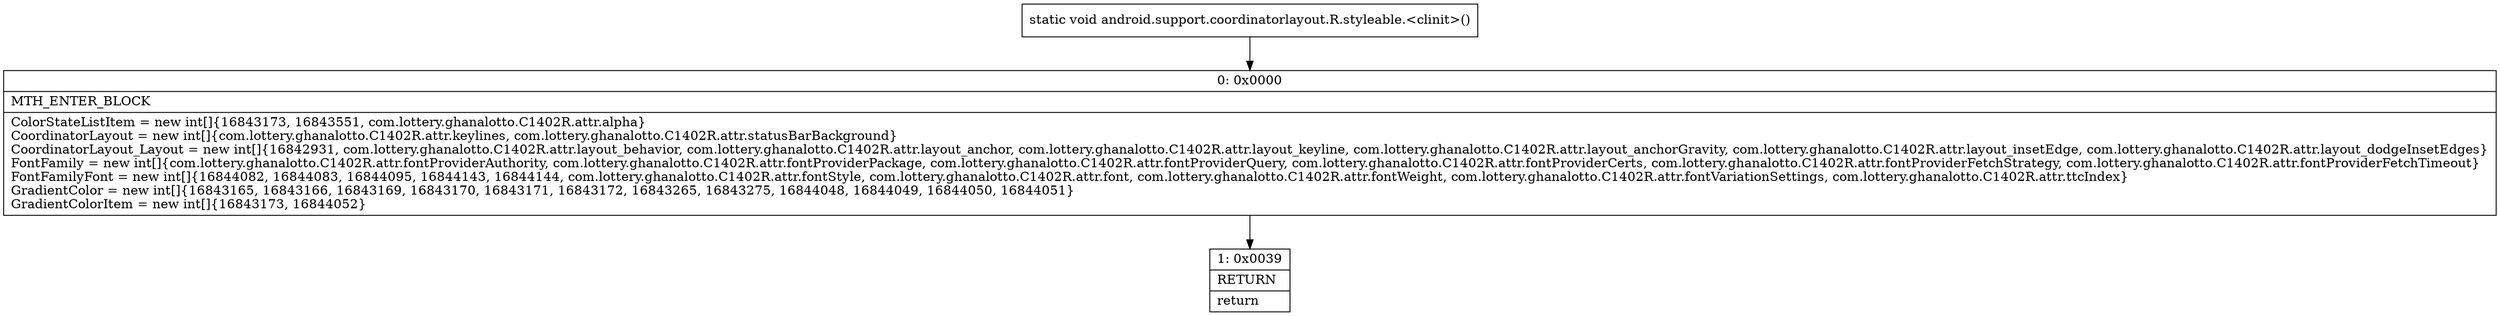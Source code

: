 digraph "CFG forandroid.support.coordinatorlayout.R.styleable.\<clinit\>()V" {
Node_0 [shape=record,label="{0\:\ 0x0000|MTH_ENTER_BLOCK\l|ColorStateListItem = new int[]\{16843173, 16843551, com.lottery.ghanalotto.C1402R.attr.alpha\}\lCoordinatorLayout = new int[]\{com.lottery.ghanalotto.C1402R.attr.keylines, com.lottery.ghanalotto.C1402R.attr.statusBarBackground\}\lCoordinatorLayout_Layout = new int[]\{16842931, com.lottery.ghanalotto.C1402R.attr.layout_behavior, com.lottery.ghanalotto.C1402R.attr.layout_anchor, com.lottery.ghanalotto.C1402R.attr.layout_keyline, com.lottery.ghanalotto.C1402R.attr.layout_anchorGravity, com.lottery.ghanalotto.C1402R.attr.layout_insetEdge, com.lottery.ghanalotto.C1402R.attr.layout_dodgeInsetEdges\}\lFontFamily = new int[]\{com.lottery.ghanalotto.C1402R.attr.fontProviderAuthority, com.lottery.ghanalotto.C1402R.attr.fontProviderPackage, com.lottery.ghanalotto.C1402R.attr.fontProviderQuery, com.lottery.ghanalotto.C1402R.attr.fontProviderCerts, com.lottery.ghanalotto.C1402R.attr.fontProviderFetchStrategy, com.lottery.ghanalotto.C1402R.attr.fontProviderFetchTimeout\}\lFontFamilyFont = new int[]\{16844082, 16844083, 16844095, 16844143, 16844144, com.lottery.ghanalotto.C1402R.attr.fontStyle, com.lottery.ghanalotto.C1402R.attr.font, com.lottery.ghanalotto.C1402R.attr.fontWeight, com.lottery.ghanalotto.C1402R.attr.fontVariationSettings, com.lottery.ghanalotto.C1402R.attr.ttcIndex\}\lGradientColor = new int[]\{16843165, 16843166, 16843169, 16843170, 16843171, 16843172, 16843265, 16843275, 16844048, 16844049, 16844050, 16844051\}\lGradientColorItem = new int[]\{16843173, 16844052\}\l}"];
Node_1 [shape=record,label="{1\:\ 0x0039|RETURN\l|return\l}"];
MethodNode[shape=record,label="{static void android.support.coordinatorlayout.R.styleable.\<clinit\>() }"];
MethodNode -> Node_0;
Node_0 -> Node_1;
}

